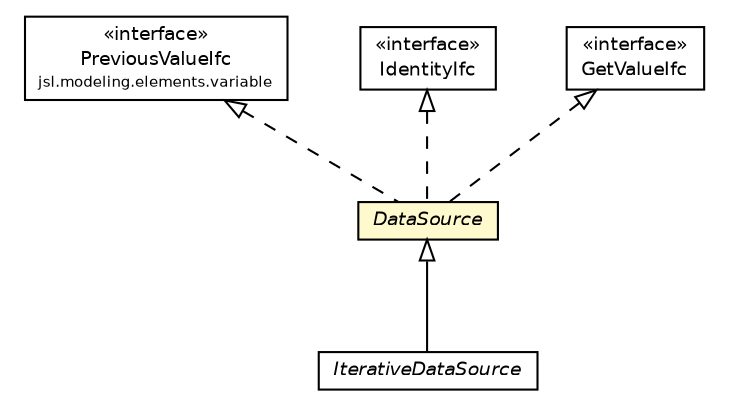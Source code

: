 #!/usr/local/bin/dot
#
# Class diagram 
# Generated by UMLGraph version 5.4 (http://www.umlgraph.org/)
#

digraph G {
	edge [fontname="Helvetica",fontsize=10,labelfontname="Helvetica",labelfontsize=10];
	node [fontname="Helvetica",fontsize=10,shape=plaintext];
	nodesep=0.25;
	ranksep=0.5;
	// jsl.modeling.elements.variable.PreviousValueIfc
	c62107 [label=<<table title="jsl.modeling.elements.variable.PreviousValueIfc" border="0" cellborder="1" cellspacing="0" cellpadding="2" port="p" href="../modeling/elements/variable/PreviousValueIfc.html">
		<tr><td><table border="0" cellspacing="0" cellpadding="1">
<tr><td align="center" balign="center"> &#171;interface&#187; </td></tr>
<tr><td align="center" balign="center"> PreviousValueIfc </td></tr>
<tr><td align="center" balign="center"><font point-size="7.0"> jsl.modeling.elements.variable </font></td></tr>
		</table></td></tr>
		</table>>, URL="../modeling/elements/variable/PreviousValueIfc.html", fontname="Helvetica", fontcolor="black", fontsize=9.0];
	// jsl.utilities.IterativeDataSource
	c62174 [label=<<table title="jsl.utilities.IterativeDataSource" border="0" cellborder="1" cellspacing="0" cellpadding="2" port="p" href="./IterativeDataSource.html">
		<tr><td><table border="0" cellspacing="0" cellpadding="1">
<tr><td align="center" balign="center"><font face="Helvetica-Oblique"> IterativeDataSource </font></td></tr>
		</table></td></tr>
		</table>>, URL="./IterativeDataSource.html", fontname="Helvetica", fontcolor="black", fontsize=9.0];
	// jsl.utilities.IdentityIfc
	c62175 [label=<<table title="jsl.utilities.IdentityIfc" border="0" cellborder="1" cellspacing="0" cellpadding="2" port="p" href="./IdentityIfc.html">
		<tr><td><table border="0" cellspacing="0" cellpadding="1">
<tr><td align="center" balign="center"> &#171;interface&#187; </td></tr>
<tr><td align="center" balign="center"> IdentityIfc </td></tr>
		</table></td></tr>
		</table>>, URL="./IdentityIfc.html", fontname="Helvetica", fontcolor="black", fontsize=9.0];
	// jsl.utilities.GetValueIfc
	c62177 [label=<<table title="jsl.utilities.GetValueIfc" border="0" cellborder="1" cellspacing="0" cellpadding="2" port="p" href="./GetValueIfc.html">
		<tr><td><table border="0" cellspacing="0" cellpadding="1">
<tr><td align="center" balign="center"> &#171;interface&#187; </td></tr>
<tr><td align="center" balign="center"> GetValueIfc </td></tr>
		</table></td></tr>
		</table>>, URL="./GetValueIfc.html", fontname="Helvetica", fontcolor="black", fontsize=9.0];
	// jsl.utilities.DataSource
	c62179 [label=<<table title="jsl.utilities.DataSource" border="0" cellborder="1" cellspacing="0" cellpadding="2" port="p" bgcolor="lemonChiffon" href="./DataSource.html">
		<tr><td><table border="0" cellspacing="0" cellpadding="1">
<tr><td align="center" balign="center"><font face="Helvetica-Oblique"> DataSource </font></td></tr>
		</table></td></tr>
		</table>>, URL="./DataSource.html", fontname="Helvetica", fontcolor="black", fontsize=9.0];
	//jsl.utilities.IterativeDataSource extends jsl.utilities.DataSource
	c62179:p -> c62174:p [dir=back,arrowtail=empty];
	//jsl.utilities.DataSource implements jsl.utilities.GetValueIfc
	c62177:p -> c62179:p [dir=back,arrowtail=empty,style=dashed];
	//jsl.utilities.DataSource implements jsl.modeling.elements.variable.PreviousValueIfc
	c62107:p -> c62179:p [dir=back,arrowtail=empty,style=dashed];
	//jsl.utilities.DataSource implements jsl.utilities.IdentityIfc
	c62175:p -> c62179:p [dir=back,arrowtail=empty,style=dashed];
}

